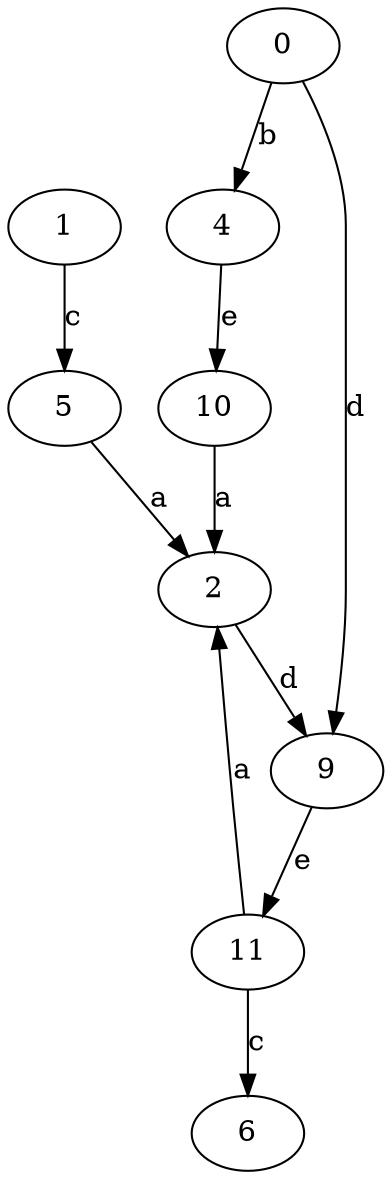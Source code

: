 strict digraph  {
1;
2;
4;
5;
6;
9;
0;
10;
11;
1 -> 5  [label=c];
2 -> 9  [label=d];
4 -> 10  [label=e];
5 -> 2  [label=a];
9 -> 11  [label=e];
0 -> 4  [label=b];
0 -> 9  [label=d];
10 -> 2  [label=a];
11 -> 2  [label=a];
11 -> 6  [label=c];
}
